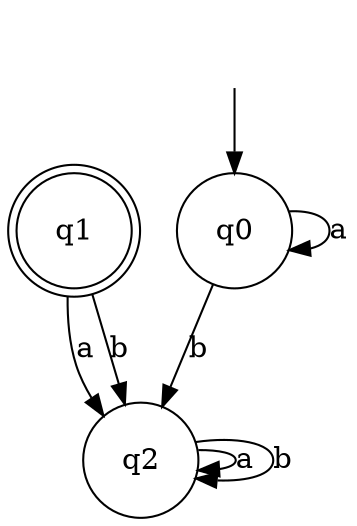 digraph Automaton {

q2 [shape = circle, label=<<TABLE BORDER="0" CELLBORDER="0" CELLSPACING="0"><TR><TD>q2</TD></TR></TABLE>>];

q1 [shape = doublecircle, label=<<TABLE BORDER="0" CELLBORDER="0" CELLSPACING="0"><TR><TD>q1</TD></TR></TABLE>>];

_nil [style = invis, label=<<TABLE BORDER="0" CELLBORDER="" CELLSPACING="0"><TR><TD>_nil</TD></TR></TABLE>>];

q0 [shape = circle, label=<<TABLE BORDER="0" CELLBORDER="0" CELLSPACING="0"><TR><TD>q0</TD></TR></TABLE>>];

q0->q0 [label="a"];

_nil -> q0 [];

q1->q2 [label="a"];

q1->q2 [label="b"];

q2->q2 [label="a"];

q2->q2 [label="b"];

q0->q2 [label="b"];

}

